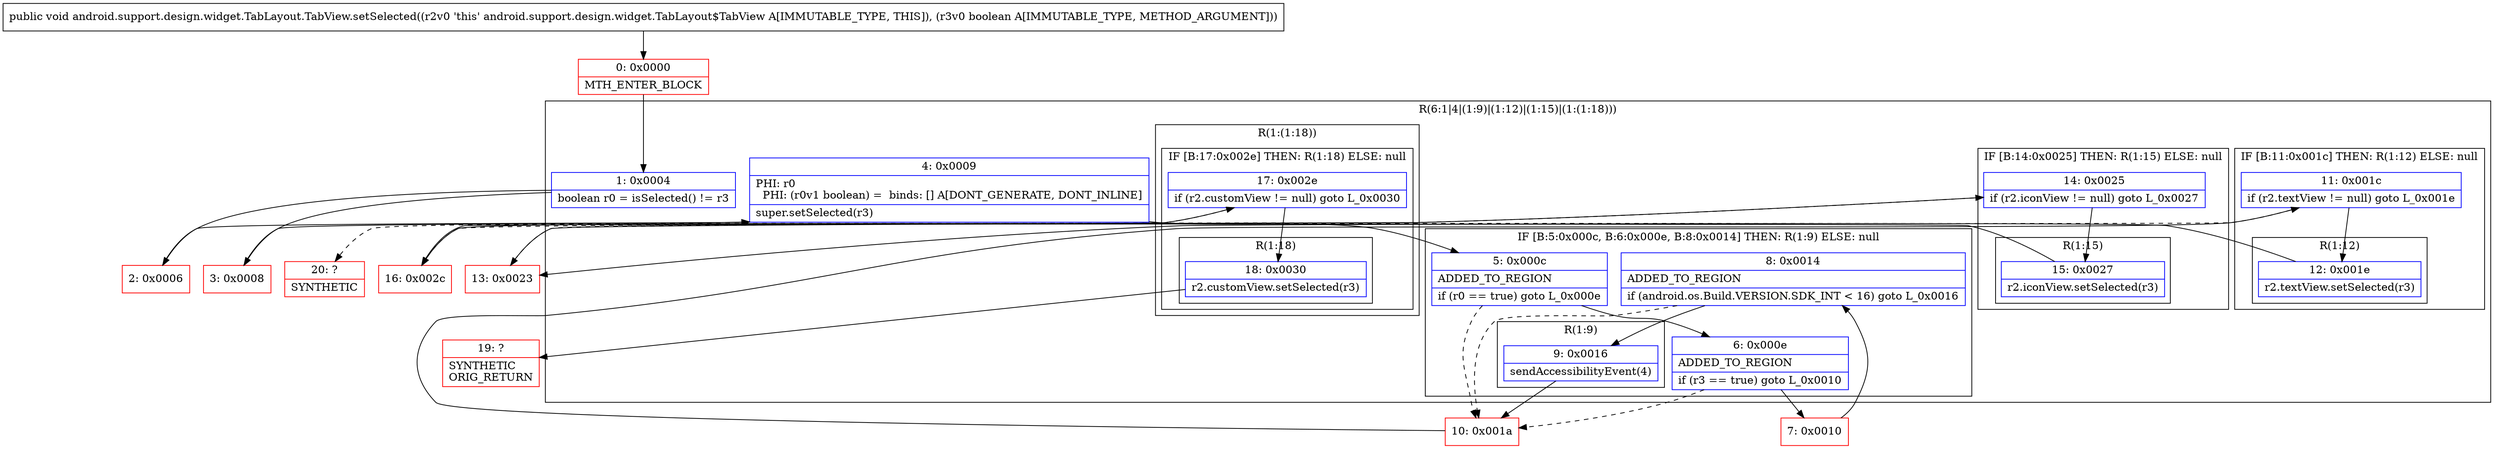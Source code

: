 digraph "CFG forandroid.support.design.widget.TabLayout.TabView.setSelected(Z)V" {
subgraph cluster_Region_1812714984 {
label = "R(6:1|4|(1:9)|(1:12)|(1:15)|(1:(1:18)))";
node [shape=record,color=blue];
Node_1 [shape=record,label="{1\:\ 0x0004|boolean r0 = isSelected() != r3\l}"];
Node_4 [shape=record,label="{4\:\ 0x0009|PHI: r0 \l  PHI: (r0v1 boolean) =  binds: [] A[DONT_GENERATE, DONT_INLINE]\l|super.setSelected(r3)\l}"];
subgraph cluster_IfRegion_31957596 {
label = "IF [B:5:0x000c, B:6:0x000e, B:8:0x0014] THEN: R(1:9) ELSE: null";
node [shape=record,color=blue];
Node_5 [shape=record,label="{5\:\ 0x000c|ADDED_TO_REGION\l|if (r0 == true) goto L_0x000e\l}"];
Node_6 [shape=record,label="{6\:\ 0x000e|ADDED_TO_REGION\l|if (r3 == true) goto L_0x0010\l}"];
Node_8 [shape=record,label="{8\:\ 0x0014|ADDED_TO_REGION\l|if (android.os.Build.VERSION.SDK_INT \< 16) goto L_0x0016\l}"];
subgraph cluster_Region_223228832 {
label = "R(1:9)";
node [shape=record,color=blue];
Node_9 [shape=record,label="{9\:\ 0x0016|sendAccessibilityEvent(4)\l}"];
}
}
subgraph cluster_IfRegion_1473274101 {
label = "IF [B:11:0x001c] THEN: R(1:12) ELSE: null";
node [shape=record,color=blue];
Node_11 [shape=record,label="{11\:\ 0x001c|if (r2.textView != null) goto L_0x001e\l}"];
subgraph cluster_Region_1464534785 {
label = "R(1:12)";
node [shape=record,color=blue];
Node_12 [shape=record,label="{12\:\ 0x001e|r2.textView.setSelected(r3)\l}"];
}
}
subgraph cluster_IfRegion_1409961720 {
label = "IF [B:14:0x0025] THEN: R(1:15) ELSE: null";
node [shape=record,color=blue];
Node_14 [shape=record,label="{14\:\ 0x0025|if (r2.iconView != null) goto L_0x0027\l}"];
subgraph cluster_Region_673559786 {
label = "R(1:15)";
node [shape=record,color=blue];
Node_15 [shape=record,label="{15\:\ 0x0027|r2.iconView.setSelected(r3)\l}"];
}
}
subgraph cluster_Region_2091298515 {
label = "R(1:(1:18))";
node [shape=record,color=blue];
subgraph cluster_IfRegion_1943723337 {
label = "IF [B:17:0x002e] THEN: R(1:18) ELSE: null";
node [shape=record,color=blue];
Node_17 [shape=record,label="{17\:\ 0x002e|if (r2.customView != null) goto L_0x0030\l}"];
subgraph cluster_Region_1965105220 {
label = "R(1:18)";
node [shape=record,color=blue];
Node_18 [shape=record,label="{18\:\ 0x0030|r2.customView.setSelected(r3)\l}"];
}
}
}
}
Node_0 [shape=record,color=red,label="{0\:\ 0x0000|MTH_ENTER_BLOCK\l}"];
Node_2 [shape=record,color=red,label="{2\:\ 0x0006}"];
Node_3 [shape=record,color=red,label="{3\:\ 0x0008}"];
Node_7 [shape=record,color=red,label="{7\:\ 0x0010}"];
Node_10 [shape=record,color=red,label="{10\:\ 0x001a}"];
Node_13 [shape=record,color=red,label="{13\:\ 0x0023}"];
Node_16 [shape=record,color=red,label="{16\:\ 0x002c}"];
Node_19 [shape=record,color=red,label="{19\:\ ?|SYNTHETIC\lORIG_RETURN\l}"];
Node_20 [shape=record,color=red,label="{20\:\ ?|SYNTHETIC\l}"];
MethodNode[shape=record,label="{public void android.support.design.widget.TabLayout.TabView.setSelected((r2v0 'this' android.support.design.widget.TabLayout$TabView A[IMMUTABLE_TYPE, THIS]), (r3v0 boolean A[IMMUTABLE_TYPE, METHOD_ARGUMENT])) }"];
MethodNode -> Node_0;
Node_1 -> Node_2;
Node_1 -> Node_3;
Node_4 -> Node_5;
Node_5 -> Node_6;
Node_5 -> Node_10[style=dashed];
Node_6 -> Node_7;
Node_6 -> Node_10[style=dashed];
Node_8 -> Node_9;
Node_8 -> Node_10[style=dashed];
Node_9 -> Node_10;
Node_11 -> Node_12;
Node_11 -> Node_13[style=dashed];
Node_12 -> Node_13;
Node_14 -> Node_15;
Node_14 -> Node_16[style=dashed];
Node_15 -> Node_16;
Node_17 -> Node_18;
Node_17 -> Node_20[style=dashed];
Node_18 -> Node_19;
Node_0 -> Node_1;
Node_2 -> Node_4;
Node_3 -> Node_4;
Node_7 -> Node_8;
Node_10 -> Node_11;
Node_13 -> Node_14;
Node_16 -> Node_17;
}

